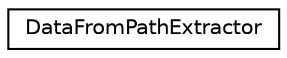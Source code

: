digraph "Graphical Class Hierarchy"
{
 // LATEX_PDF_SIZE
  edge [fontname="Helvetica",fontsize="10",labelfontname="Helvetica",labelfontsize="10"];
  node [fontname="Helvetica",fontsize="10",shape=record];
  rankdir="LR";
  Node0 [label="DataFromPathExtractor",height=0.2,width=0.4,color="black", fillcolor="white", style="filled",URL="$class_data_from_path_extractor.html",tooltip=" "];
}
